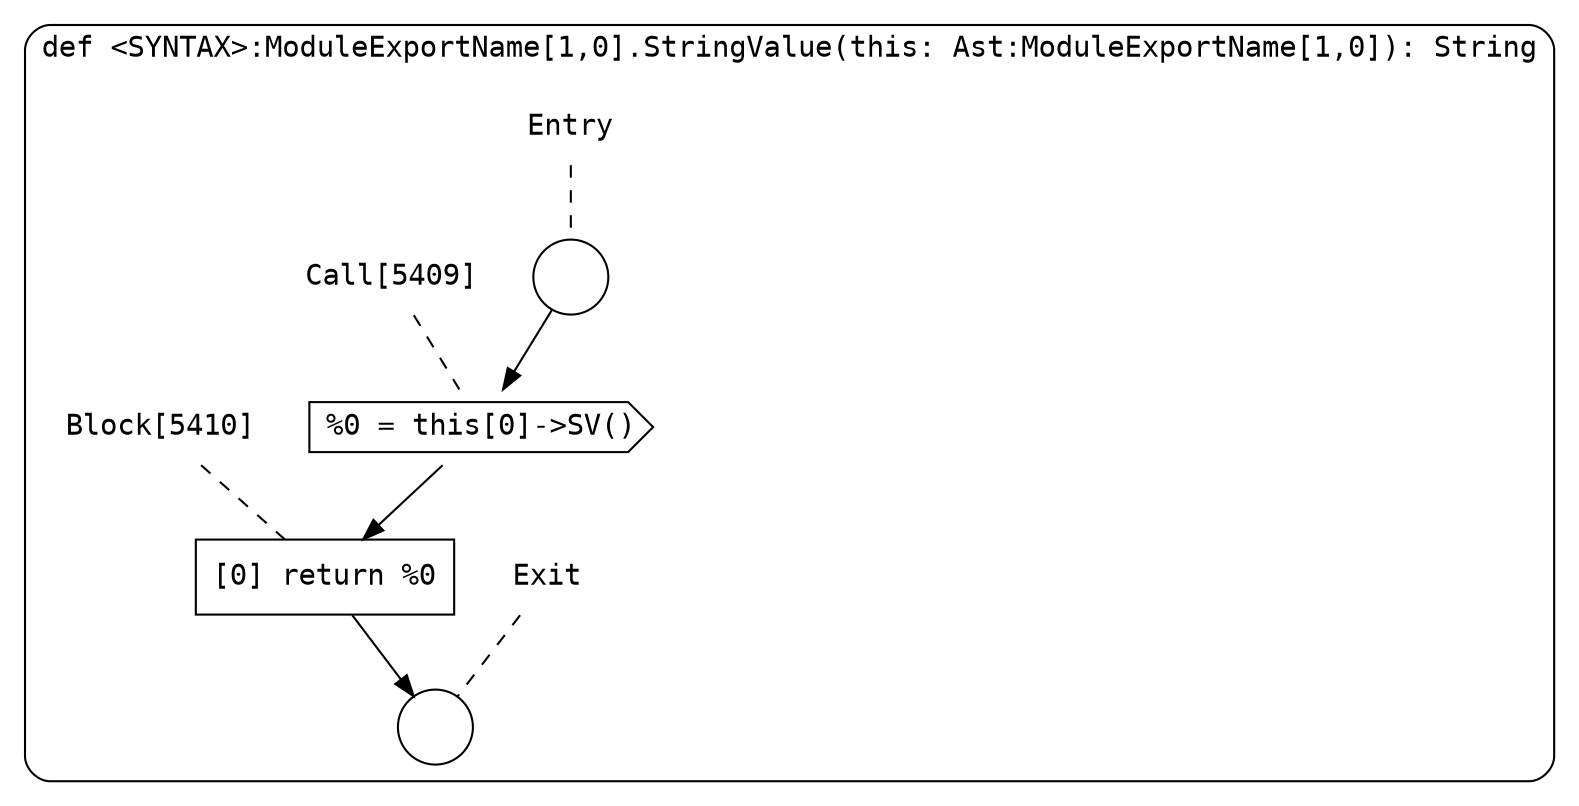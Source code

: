 digraph {
  graph [fontname = "Consolas"]
  node [fontname = "Consolas"]
  edge [fontname = "Consolas"]
  subgraph cluster1196 {
    label = "def <SYNTAX>:ModuleExportName[1,0].StringValue(this: Ast:ModuleExportName[1,0]): String"
    style = rounded
    cluster1196_entry_name [shape=none, label=<<font color="black">Entry</font>>]
    cluster1196_entry_name -> cluster1196_entry [arrowhead=none, color="black", style=dashed]
    cluster1196_entry [shape=circle label=" " color="black" fillcolor="white" style=filled]
    cluster1196_entry -> node5409 [color="black"]
    cluster1196_exit_name [shape=none, label=<<font color="black">Exit</font>>]
    cluster1196_exit_name -> cluster1196_exit [arrowhead=none, color="black", style=dashed]
    cluster1196_exit [shape=circle label=" " color="black" fillcolor="white" style=filled]
    node5409_name [shape=none, label=<<font color="black">Call[5409]</font>>]
    node5409_name -> node5409 [arrowhead=none, color="black", style=dashed]
    node5409 [shape=cds, label=<<font color="black">%0 = this[0]-&gt;SV()</font>> color="black" fillcolor="white", style=filled]
    node5409 -> node5410 [color="black"]
    node5410_name [shape=none, label=<<font color="black">Block[5410]</font>>]
    node5410_name -> node5410 [arrowhead=none, color="black", style=dashed]
    node5410 [shape=box, label=<<font color="black">[0] return %0<BR ALIGN="LEFT"/></font>> color="black" fillcolor="white", style=filled]
    node5410 -> cluster1196_exit [color="black"]
  }
}